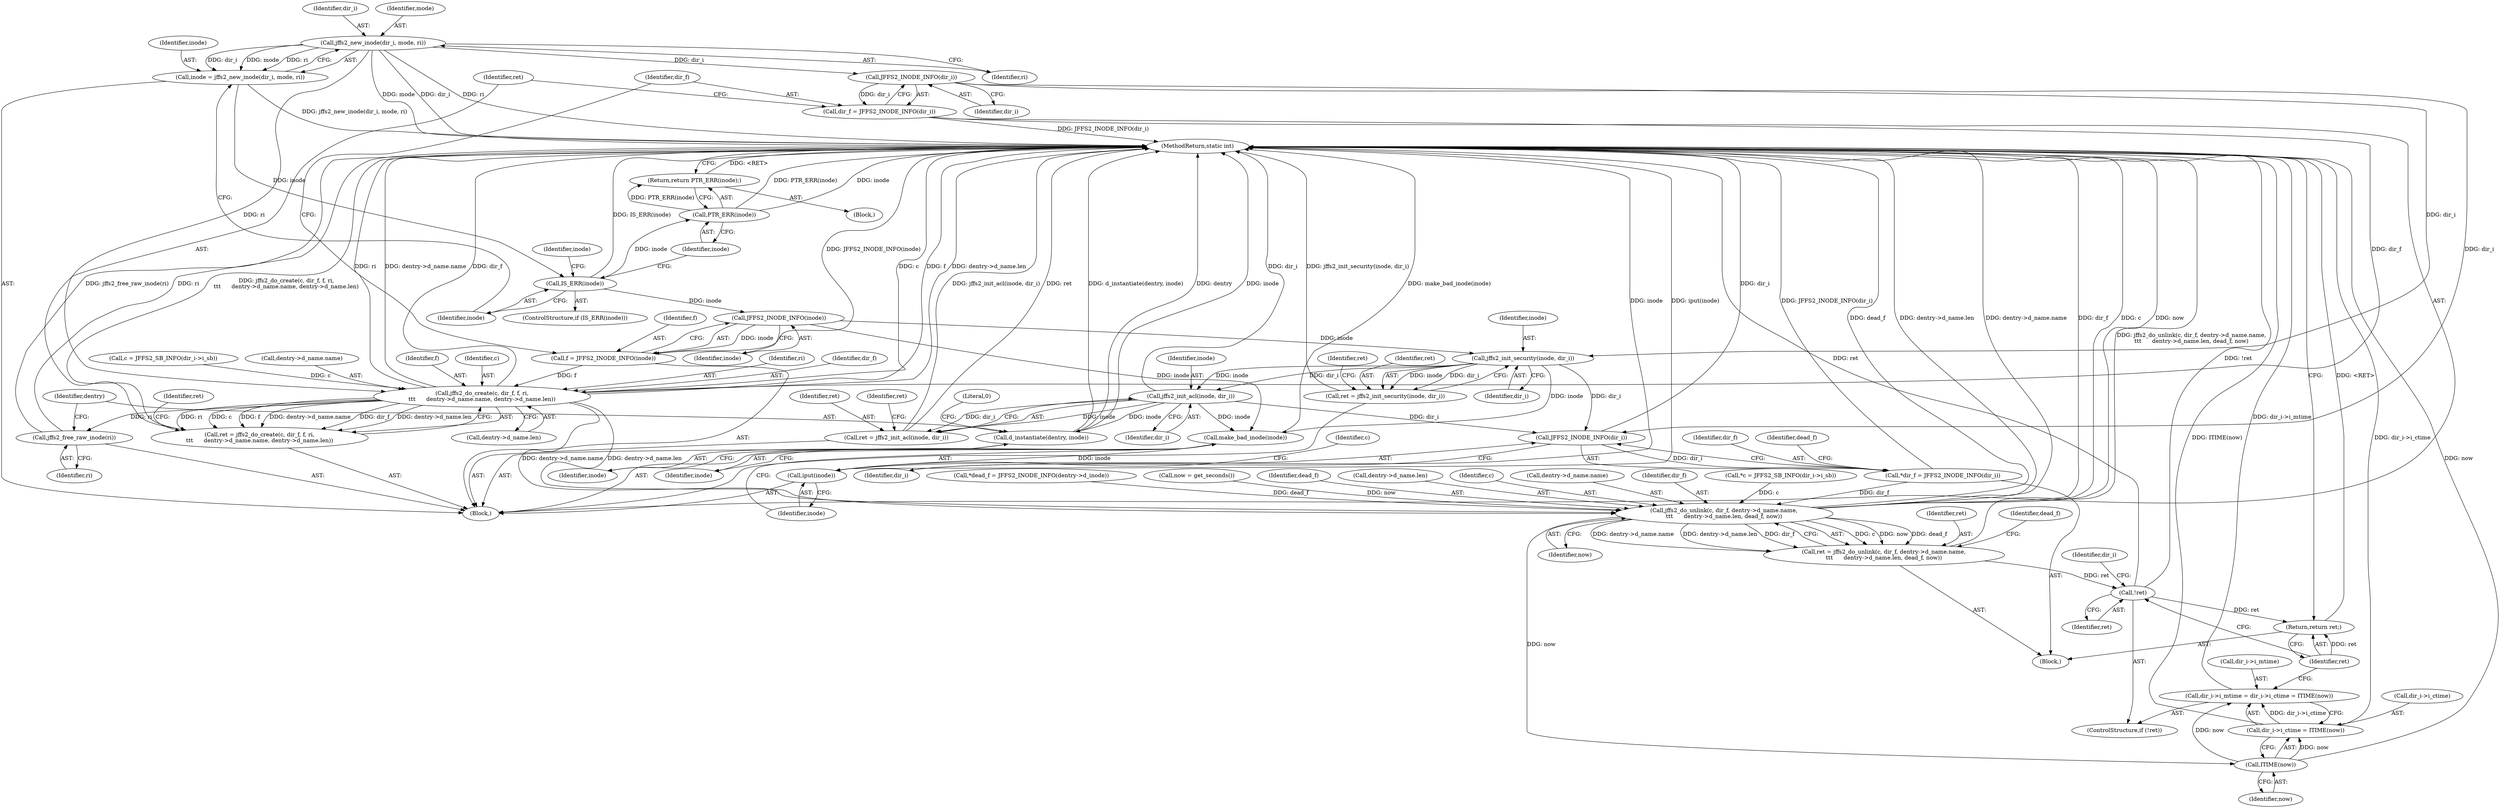 digraph "1_infradead_9ed437c50d89eabae763dd422579f73fdebf288d_0@del" {
"1000132" [label="(Call,jffs2_new_inode(dir_i, mode, ri))"];
"1000130" [label="(Call,inode = jffs2_new_inode(dir_i, mode, ri))"];
"1000137" [label="(Call,IS_ERR(inode))"];
"1000141" [label="(Call,PTR_ERR(inode))"];
"1000140" [label="(Return,return PTR_ERR(inode);)"];
"1000172" [label="(Call,JFFS2_INODE_INFO(inode))"];
"1000170" [label="(Call,f = JFFS2_INODE_INFO(inode))"];
"1000180" [label="(Call,jffs2_do_create(c, dir_f, f, ri,\n\t\t\t      dentry->d_name.name, dentry->d_name.len))"];
"1000178" [label="(Call,ret = jffs2_do_create(c, dir_f, f, ri,\n\t\t\t      dentry->d_name.name, dentry->d_name.len))"];
"1000214" [label="(Call,jffs2_free_raw_inode(ri))"];
"1000253" [label="(Call,jffs2_do_unlink(c, dir_f, dentry->d_name.name,\n\t\t\t      dentry->d_name.len, dead_f, now))"];
"1000251" [label="(Call,ret = jffs2_do_unlink(c, dir_f, dentry->d_name.name,\n\t\t\t      dentry->d_name.len, dead_f, now))"];
"1000284" [label="(Call,!ret)"];
"1000296" [label="(Return,return ret;)"];
"1000294" [label="(Call,ITIME(now))"];
"1000286" [label="(Call,dir_i->i_mtime = dir_i->i_ctime = ITIME(now))"];
"1000290" [label="(Call,dir_i->i_ctime = ITIME(now))"];
"1000200" [label="(Call,jffs2_init_security(inode, dir_i))"];
"1000198" [label="(Call,ret = jffs2_init_security(inode, dir_i))"];
"1000208" [label="(Call,jffs2_init_acl(inode, dir_i))"];
"1000206" [label="(Call,ret = jffs2_init_acl(inode, dir_i))"];
"1000216" [label="(Call,d_instantiate(dentry, inode))"];
"1000222" [label="(Call,make_bad_inode(inode))"];
"1000224" [label="(Call,iput(inode))"];
"1000237" [label="(Call,JFFS2_INODE_INFO(dir_i))"];
"1000235" [label="(Call,*dir_f = JFFS2_INODE_INFO(dir_i))"];
"1000176" [label="(Call,JFFS2_INODE_INFO(dir_i))"];
"1000174" [label="(Call,dir_f = JFFS2_INODE_INFO(dir_i))"];
"1000145" [label="(Identifier,inode)"];
"1000215" [label="(Identifier,ri)"];
"1000201" [label="(Identifier,inode)"];
"1000284" [label="(Call,!ret)"];
"1000294" [label="(Call,ITIME(now))"];
"1000124" [label="(Call,c = JFFS2_SB_INFO(dir_i->i_sb))"];
"1000196" [label="(Identifier,ret)"];
"1000171" [label="(Identifier,f)"];
"1000140" [label="(Return,return PTR_ERR(inode);)"];
"1000240" [label="(Call,*dead_f = JFFS2_INODE_INFO(dentry->d_inode))"];
"1000295" [label="(Identifier,now)"];
"1000286" [label="(Call,dir_i->i_mtime = dir_i->i_ctime = ITIME(now))"];
"1000224" [label="(Call,iput(inode))"];
"1000287" [label="(Call,dir_i->i_mtime)"];
"1000135" [label="(Identifier,ri)"];
"1000222" [label="(Call,make_bad_inode(inode))"];
"1000179" [label="(Identifier,ret)"];
"1000267" [label="(Identifier,now)"];
"1000185" [label="(Call,dentry->d_name.name)"];
"1000183" [label="(Identifier,f)"];
"1000178" [label="(Call,ret = jffs2_do_create(c, dir_f, f, ri,\n\t\t\t      dentry->d_name.name, dentry->d_name.len))"];
"1000111" [label="(Block,)"];
"1000208" [label="(Call,jffs2_init_acl(inode, dir_i))"];
"1000229" [label="(Identifier,c)"];
"1000248" [label="(Call,now = get_seconds())"];
"1000131" [label="(Identifier,inode)"];
"1000225" [label="(Identifier,inode)"];
"1000266" [label="(Identifier,dead_f)"];
"1000291" [label="(Call,dir_i->i_ctime)"];
"1000218" [label="(Identifier,inode)"];
"1000138" [label="(Identifier,inode)"];
"1000132" [label="(Call,jffs2_new_inode(dir_i, mode, ri))"];
"1000214" [label="(Call,jffs2_free_raw_inode(ri))"];
"1000181" [label="(Identifier,c)"];
"1000184" [label="(Identifier,ri)"];
"1000226" [label="(Block,)"];
"1000251" [label="(Call,ret = jffs2_do_unlink(c, dir_f, dentry->d_name.name,\n\t\t\t      dentry->d_name.len, dead_f, now))"];
"1000261" [label="(Call,dentry->d_name.len)"];
"1000137" [label="(Call,IS_ERR(inode))"];
"1000254" [label="(Identifier,c)"];
"1000297" [label="(Identifier,ret)"];
"1000141" [label="(Call,PTR_ERR(inode))"];
"1000236" [label="(Identifier,dir_f)"];
"1000198" [label="(Call,ret = jffs2_init_security(inode, dir_i))"];
"1000142" [label="(Identifier,inode)"];
"1000256" [label="(Call,dentry->d_name.name)"];
"1000241" [label="(Identifier,dead_f)"];
"1000206" [label="(Call,ret = jffs2_init_acl(inode, dir_i))"];
"1000484" [label="(MethodReturn,static int)"];
"1000220" [label="(Literal,0)"];
"1000207" [label="(Identifier,ret)"];
"1000238" [label="(Identifier,dir_i)"];
"1000173" [label="(Identifier,inode)"];
"1000190" [label="(Call,dentry->d_name.len)"];
"1000204" [label="(Identifier,ret)"];
"1000296" [label="(Return,return ret;)"];
"1000270" [label="(Identifier,dead_f)"];
"1000253" [label="(Call,jffs2_do_unlink(c, dir_f, dentry->d_name.name,\n\t\t\t      dentry->d_name.len, dead_f, now))"];
"1000130" [label="(Call,inode = jffs2_new_inode(dir_i, mode, ri))"];
"1000170" [label="(Call,f = JFFS2_INODE_INFO(inode))"];
"1000202" [label="(Identifier,dir_i)"];
"1000223" [label="(Identifier,inode)"];
"1000175" [label="(Identifier,dir_f)"];
"1000288" [label="(Identifier,dir_i)"];
"1000136" [label="(ControlStructure,if (IS_ERR(inode)))"];
"1000209" [label="(Identifier,inode)"];
"1000217" [label="(Identifier,dentry)"];
"1000212" [label="(Identifier,ret)"];
"1000133" [label="(Identifier,dir_i)"];
"1000139" [label="(Block,)"];
"1000174" [label="(Call,dir_f = JFFS2_INODE_INFO(dir_i))"];
"1000182" [label="(Identifier,dir_f)"];
"1000176" [label="(Call,JFFS2_INODE_INFO(dir_i))"];
"1000235" [label="(Call,*dir_f = JFFS2_INODE_INFO(dir_i))"];
"1000172" [label="(Call,JFFS2_INODE_INFO(inode))"];
"1000252" [label="(Identifier,ret)"];
"1000283" [label="(ControlStructure,if (!ret))"];
"1000199" [label="(Identifier,ret)"];
"1000134" [label="(Identifier,mode)"];
"1000200" [label="(Call,jffs2_init_security(inode, dir_i))"];
"1000285" [label="(Identifier,ret)"];
"1000180" [label="(Call,jffs2_do_create(c, dir_f, f, ri,\n\t\t\t      dentry->d_name.name, dentry->d_name.len))"];
"1000237" [label="(Call,JFFS2_INODE_INFO(dir_i))"];
"1000290" [label="(Call,dir_i->i_ctime = ITIME(now))"];
"1000255" [label="(Identifier,dir_f)"];
"1000210" [label="(Identifier,dir_i)"];
"1000228" [label="(Call,*c = JFFS2_SB_INFO(dir_i->i_sb))"];
"1000177" [label="(Identifier,dir_i)"];
"1000216" [label="(Call,d_instantiate(dentry, inode))"];
"1000132" -> "1000130"  [label="AST: "];
"1000132" -> "1000135"  [label="CFG: "];
"1000133" -> "1000132"  [label="AST: "];
"1000134" -> "1000132"  [label="AST: "];
"1000135" -> "1000132"  [label="AST: "];
"1000130" -> "1000132"  [label="CFG: "];
"1000132" -> "1000484"  [label="DDG: mode"];
"1000132" -> "1000484"  [label="DDG: dir_i"];
"1000132" -> "1000484"  [label="DDG: ri"];
"1000132" -> "1000130"  [label="DDG: dir_i"];
"1000132" -> "1000130"  [label="DDG: mode"];
"1000132" -> "1000130"  [label="DDG: ri"];
"1000132" -> "1000176"  [label="DDG: dir_i"];
"1000132" -> "1000180"  [label="DDG: ri"];
"1000130" -> "1000111"  [label="AST: "];
"1000131" -> "1000130"  [label="AST: "];
"1000138" -> "1000130"  [label="CFG: "];
"1000130" -> "1000484"  [label="DDG: jffs2_new_inode(dir_i, mode, ri)"];
"1000130" -> "1000137"  [label="DDG: inode"];
"1000137" -> "1000136"  [label="AST: "];
"1000137" -> "1000138"  [label="CFG: "];
"1000138" -> "1000137"  [label="AST: "];
"1000142" -> "1000137"  [label="CFG: "];
"1000145" -> "1000137"  [label="CFG: "];
"1000137" -> "1000484"  [label="DDG: IS_ERR(inode)"];
"1000137" -> "1000141"  [label="DDG: inode"];
"1000137" -> "1000172"  [label="DDG: inode"];
"1000141" -> "1000140"  [label="AST: "];
"1000141" -> "1000142"  [label="CFG: "];
"1000142" -> "1000141"  [label="AST: "];
"1000140" -> "1000141"  [label="CFG: "];
"1000141" -> "1000484"  [label="DDG: inode"];
"1000141" -> "1000484"  [label="DDG: PTR_ERR(inode)"];
"1000141" -> "1000140"  [label="DDG: PTR_ERR(inode)"];
"1000140" -> "1000139"  [label="AST: "];
"1000484" -> "1000140"  [label="CFG: "];
"1000140" -> "1000484"  [label="DDG: <RET>"];
"1000172" -> "1000170"  [label="AST: "];
"1000172" -> "1000173"  [label="CFG: "];
"1000173" -> "1000172"  [label="AST: "];
"1000170" -> "1000172"  [label="CFG: "];
"1000172" -> "1000170"  [label="DDG: inode"];
"1000172" -> "1000200"  [label="DDG: inode"];
"1000172" -> "1000222"  [label="DDG: inode"];
"1000170" -> "1000111"  [label="AST: "];
"1000171" -> "1000170"  [label="AST: "];
"1000175" -> "1000170"  [label="CFG: "];
"1000170" -> "1000484"  [label="DDG: JFFS2_INODE_INFO(inode)"];
"1000170" -> "1000180"  [label="DDG: f"];
"1000180" -> "1000178"  [label="AST: "];
"1000180" -> "1000190"  [label="CFG: "];
"1000181" -> "1000180"  [label="AST: "];
"1000182" -> "1000180"  [label="AST: "];
"1000183" -> "1000180"  [label="AST: "];
"1000184" -> "1000180"  [label="AST: "];
"1000185" -> "1000180"  [label="AST: "];
"1000190" -> "1000180"  [label="AST: "];
"1000178" -> "1000180"  [label="CFG: "];
"1000180" -> "1000484"  [label="DDG: dentry->d_name.name"];
"1000180" -> "1000484"  [label="DDG: dir_f"];
"1000180" -> "1000484"  [label="DDG: dentry->d_name.len"];
"1000180" -> "1000484"  [label="DDG: ri"];
"1000180" -> "1000484"  [label="DDG: c"];
"1000180" -> "1000484"  [label="DDG: f"];
"1000180" -> "1000178"  [label="DDG: ri"];
"1000180" -> "1000178"  [label="DDG: c"];
"1000180" -> "1000178"  [label="DDG: f"];
"1000180" -> "1000178"  [label="DDG: dentry->d_name.name"];
"1000180" -> "1000178"  [label="DDG: dir_f"];
"1000180" -> "1000178"  [label="DDG: dentry->d_name.len"];
"1000124" -> "1000180"  [label="DDG: c"];
"1000174" -> "1000180"  [label="DDG: dir_f"];
"1000180" -> "1000214"  [label="DDG: ri"];
"1000180" -> "1000253"  [label="DDG: dentry->d_name.name"];
"1000180" -> "1000253"  [label="DDG: dentry->d_name.len"];
"1000178" -> "1000111"  [label="AST: "];
"1000179" -> "1000178"  [label="AST: "];
"1000196" -> "1000178"  [label="CFG: "];
"1000178" -> "1000484"  [label="DDG: jffs2_do_create(c, dir_f, f, ri,\n\t\t\t      dentry->d_name.name, dentry->d_name.len)"];
"1000214" -> "1000111"  [label="AST: "];
"1000214" -> "1000215"  [label="CFG: "];
"1000215" -> "1000214"  [label="AST: "];
"1000217" -> "1000214"  [label="CFG: "];
"1000214" -> "1000484"  [label="DDG: jffs2_free_raw_inode(ri)"];
"1000214" -> "1000484"  [label="DDG: ri"];
"1000253" -> "1000251"  [label="AST: "];
"1000253" -> "1000267"  [label="CFG: "];
"1000254" -> "1000253"  [label="AST: "];
"1000255" -> "1000253"  [label="AST: "];
"1000256" -> "1000253"  [label="AST: "];
"1000261" -> "1000253"  [label="AST: "];
"1000266" -> "1000253"  [label="AST: "];
"1000267" -> "1000253"  [label="AST: "];
"1000251" -> "1000253"  [label="CFG: "];
"1000253" -> "1000484"  [label="DDG: dir_f"];
"1000253" -> "1000484"  [label="DDG: c"];
"1000253" -> "1000484"  [label="DDG: now"];
"1000253" -> "1000484"  [label="DDG: dead_f"];
"1000253" -> "1000484"  [label="DDG: dentry->d_name.len"];
"1000253" -> "1000484"  [label="DDG: dentry->d_name.name"];
"1000253" -> "1000251"  [label="DDG: c"];
"1000253" -> "1000251"  [label="DDG: now"];
"1000253" -> "1000251"  [label="DDG: dead_f"];
"1000253" -> "1000251"  [label="DDG: dentry->d_name.name"];
"1000253" -> "1000251"  [label="DDG: dentry->d_name.len"];
"1000253" -> "1000251"  [label="DDG: dir_f"];
"1000228" -> "1000253"  [label="DDG: c"];
"1000235" -> "1000253"  [label="DDG: dir_f"];
"1000240" -> "1000253"  [label="DDG: dead_f"];
"1000248" -> "1000253"  [label="DDG: now"];
"1000253" -> "1000294"  [label="DDG: now"];
"1000251" -> "1000226"  [label="AST: "];
"1000252" -> "1000251"  [label="AST: "];
"1000270" -> "1000251"  [label="CFG: "];
"1000251" -> "1000484"  [label="DDG: jffs2_do_unlink(c, dir_f, dentry->d_name.name,\n\t\t\t      dentry->d_name.len, dead_f, now)"];
"1000251" -> "1000284"  [label="DDG: ret"];
"1000284" -> "1000283"  [label="AST: "];
"1000284" -> "1000285"  [label="CFG: "];
"1000285" -> "1000284"  [label="AST: "];
"1000288" -> "1000284"  [label="CFG: "];
"1000297" -> "1000284"  [label="CFG: "];
"1000284" -> "1000484"  [label="DDG: ret"];
"1000284" -> "1000484"  [label="DDG: !ret"];
"1000284" -> "1000296"  [label="DDG: ret"];
"1000296" -> "1000226"  [label="AST: "];
"1000296" -> "1000297"  [label="CFG: "];
"1000297" -> "1000296"  [label="AST: "];
"1000484" -> "1000296"  [label="CFG: "];
"1000296" -> "1000484"  [label="DDG: <RET>"];
"1000297" -> "1000296"  [label="DDG: ret"];
"1000294" -> "1000290"  [label="AST: "];
"1000294" -> "1000295"  [label="CFG: "];
"1000295" -> "1000294"  [label="AST: "];
"1000290" -> "1000294"  [label="CFG: "];
"1000294" -> "1000484"  [label="DDG: now"];
"1000294" -> "1000286"  [label="DDG: now"];
"1000294" -> "1000290"  [label="DDG: now"];
"1000286" -> "1000283"  [label="AST: "];
"1000286" -> "1000290"  [label="CFG: "];
"1000287" -> "1000286"  [label="AST: "];
"1000290" -> "1000286"  [label="AST: "];
"1000297" -> "1000286"  [label="CFG: "];
"1000286" -> "1000484"  [label="DDG: dir_i->i_mtime"];
"1000290" -> "1000286"  [label="DDG: dir_i->i_ctime"];
"1000291" -> "1000290"  [label="AST: "];
"1000290" -> "1000484"  [label="DDG: dir_i->i_ctime"];
"1000290" -> "1000484"  [label="DDG: ITIME(now)"];
"1000200" -> "1000198"  [label="AST: "];
"1000200" -> "1000202"  [label="CFG: "];
"1000201" -> "1000200"  [label="AST: "];
"1000202" -> "1000200"  [label="AST: "];
"1000198" -> "1000200"  [label="CFG: "];
"1000200" -> "1000198"  [label="DDG: inode"];
"1000200" -> "1000198"  [label="DDG: dir_i"];
"1000176" -> "1000200"  [label="DDG: dir_i"];
"1000200" -> "1000208"  [label="DDG: inode"];
"1000200" -> "1000208"  [label="DDG: dir_i"];
"1000200" -> "1000222"  [label="DDG: inode"];
"1000200" -> "1000237"  [label="DDG: dir_i"];
"1000198" -> "1000111"  [label="AST: "];
"1000199" -> "1000198"  [label="AST: "];
"1000204" -> "1000198"  [label="CFG: "];
"1000198" -> "1000484"  [label="DDG: jffs2_init_security(inode, dir_i)"];
"1000208" -> "1000206"  [label="AST: "];
"1000208" -> "1000210"  [label="CFG: "];
"1000209" -> "1000208"  [label="AST: "];
"1000210" -> "1000208"  [label="AST: "];
"1000206" -> "1000208"  [label="CFG: "];
"1000208" -> "1000484"  [label="DDG: dir_i"];
"1000208" -> "1000206"  [label="DDG: inode"];
"1000208" -> "1000206"  [label="DDG: dir_i"];
"1000208" -> "1000216"  [label="DDG: inode"];
"1000208" -> "1000222"  [label="DDG: inode"];
"1000208" -> "1000237"  [label="DDG: dir_i"];
"1000206" -> "1000111"  [label="AST: "];
"1000207" -> "1000206"  [label="AST: "];
"1000212" -> "1000206"  [label="CFG: "];
"1000206" -> "1000484"  [label="DDG: jffs2_init_acl(inode, dir_i)"];
"1000206" -> "1000484"  [label="DDG: ret"];
"1000216" -> "1000111"  [label="AST: "];
"1000216" -> "1000218"  [label="CFG: "];
"1000217" -> "1000216"  [label="AST: "];
"1000218" -> "1000216"  [label="AST: "];
"1000220" -> "1000216"  [label="CFG: "];
"1000216" -> "1000484"  [label="DDG: d_instantiate(dentry, inode)"];
"1000216" -> "1000484"  [label="DDG: dentry"];
"1000216" -> "1000484"  [label="DDG: inode"];
"1000222" -> "1000111"  [label="AST: "];
"1000222" -> "1000223"  [label="CFG: "];
"1000223" -> "1000222"  [label="AST: "];
"1000225" -> "1000222"  [label="CFG: "];
"1000222" -> "1000484"  [label="DDG: make_bad_inode(inode)"];
"1000222" -> "1000224"  [label="DDG: inode"];
"1000224" -> "1000111"  [label="AST: "];
"1000224" -> "1000225"  [label="CFG: "];
"1000225" -> "1000224"  [label="AST: "];
"1000229" -> "1000224"  [label="CFG: "];
"1000224" -> "1000484"  [label="DDG: inode"];
"1000224" -> "1000484"  [label="DDG: iput(inode)"];
"1000237" -> "1000235"  [label="AST: "];
"1000237" -> "1000238"  [label="CFG: "];
"1000238" -> "1000237"  [label="AST: "];
"1000235" -> "1000237"  [label="CFG: "];
"1000237" -> "1000484"  [label="DDG: dir_i"];
"1000237" -> "1000235"  [label="DDG: dir_i"];
"1000176" -> "1000237"  [label="DDG: dir_i"];
"1000235" -> "1000226"  [label="AST: "];
"1000236" -> "1000235"  [label="AST: "];
"1000241" -> "1000235"  [label="CFG: "];
"1000235" -> "1000484"  [label="DDG: JFFS2_INODE_INFO(dir_i)"];
"1000176" -> "1000174"  [label="AST: "];
"1000176" -> "1000177"  [label="CFG: "];
"1000177" -> "1000176"  [label="AST: "];
"1000174" -> "1000176"  [label="CFG: "];
"1000176" -> "1000174"  [label="DDG: dir_i"];
"1000174" -> "1000111"  [label="AST: "];
"1000175" -> "1000174"  [label="AST: "];
"1000179" -> "1000174"  [label="CFG: "];
"1000174" -> "1000484"  [label="DDG: JFFS2_INODE_INFO(dir_i)"];
}
